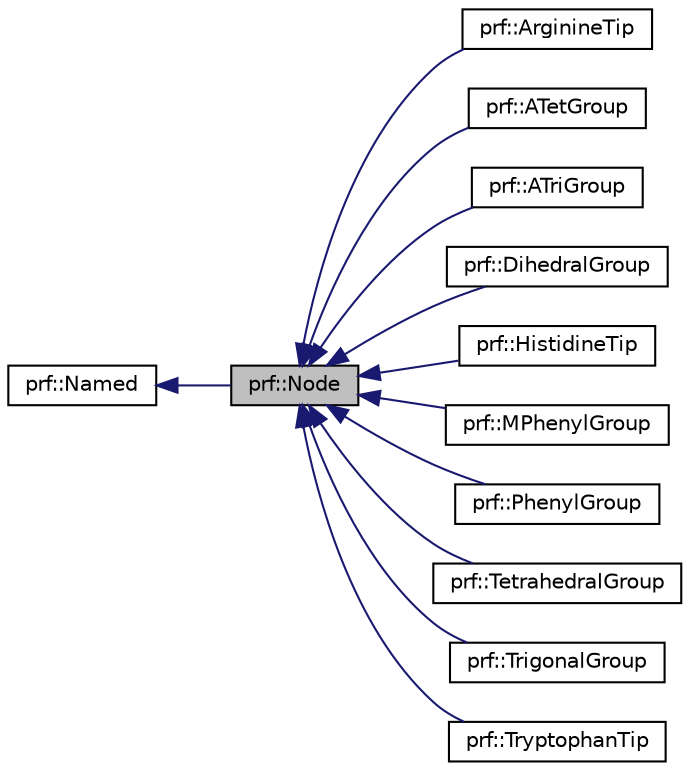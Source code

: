 digraph "prf::Node"
{
  bgcolor="transparent";
  edge [fontname="Helvetica",fontsize="10",labelfontname="Helvetica",labelfontsize="10"];
  node [fontname="Helvetica",fontsize="10",shape=record];
  rankdir="LR";
  Node1 [label="prf::Node",height=0.2,width=0.4,color="black", fillcolor="grey75", style="filled" fontcolor="black"];
  Node2 -> Node1 [dir="back",color="midnightblue",fontsize="10",style="solid",fontname="Helvetica"];
  Node2 [label="prf::Named",height=0.2,width=0.4,color="black",URL="$classprf_1_1Named.html",tooltip="Anything that has a name."];
  Node1 -> Node3 [dir="back",color="midnightblue",fontsize="10",style="solid",fontname="Helvetica"];
  Node3 [label="prf::ArginineTip",height=0.2,width=0.4,color="black",URL="$classprf_1_1ArginineTip.html",tooltip="Representation for the rigid tip of the Arginine side chain."];
  Node1 -> Node4 [dir="back",color="midnightblue",fontsize="10",style="solid",fontname="Helvetica"];
  Node4 [label="prf::ATetGroup",height=0.2,width=0.4,color="black",URL="$classprf_1_1ATetGroup.html",tooltip="Asymmetric Tetrahedral Group."];
  Node1 -> Node5 [dir="back",color="midnightblue",fontsize="10",style="solid",fontname="Helvetica"];
  Node5 [label="prf::ATriGroup",height=0.2,width=0.4,color="black",URL="$classprf_1_1ATriGroup.html",tooltip="Assymetric Triangular group."];
  Node1 -> Node6 [dir="back",color="midnightblue",fontsize="10",style="solid",fontname="Helvetica"];
  Node6 [label="prf::DihedralGroup",height=0.2,width=0.4,color="black",URL="$classprf_1_1DihedralGroup.html",tooltip="The dihedral group or boomerang."];
  Node1 -> Node7 [dir="back",color="midnightblue",fontsize="10",style="solid",fontname="Helvetica"];
  Node7 [label="prf::HistidineTip",height=0.2,width=0.4,color="black",URL="$classprf_1_1HistidineTip.html",tooltip="Pentagon at the tip of the side chain of Histidine."];
  Node1 -> Node8 [dir="back",color="midnightblue",fontsize="10",style="solid",fontname="Helvetica"];
  Node8 [label="prf::MPhenylGroup",height=0.2,width=0.4,color="black",URL="$classprf_1_1MPhenylGroup.html",tooltip="Modified Phenyl Group."];
  Node1 -> Node9 [dir="back",color="midnightblue",fontsize="10",style="solid",fontname="Helvetica"];
  Node9 [label="prf::PhenylGroup",height=0.2,width=0.4,color="black",URL="$classprf_1_1PhenylGroup.html",tooltip="Represents the phenyl ring with attached hydrogens."];
  Node1 -> Node10 [dir="back",color="midnightblue",fontsize="10",style="solid",fontname="Helvetica"];
  Node10 [label="prf::TetrahedralGroup",height=0.2,width=0.4,color="black",URL="$classprf_1_1TetrahedralGroup.html",tooltip="The Tetrahedral group."];
  Node1 -> Node11 [dir="back",color="midnightblue",fontsize="10",style="solid",fontname="Helvetica"];
  Node11 [label="prf::TrigonalGroup",height=0.2,width=0.4,color="black",URL="$classprf_1_1TrigonalGroup.html",tooltip="A Node with two out-going bonds."];
  Node1 -> Node12 [dir="back",color="midnightblue",fontsize="10",style="solid",fontname="Helvetica"];
  Node12 [label="prf::TryptophanTip",height=0.2,width=0.4,color="black",URL="$classprf_1_1TryptophanTip.html",tooltip="Tip of the side chain of Tryptophan."];
}

